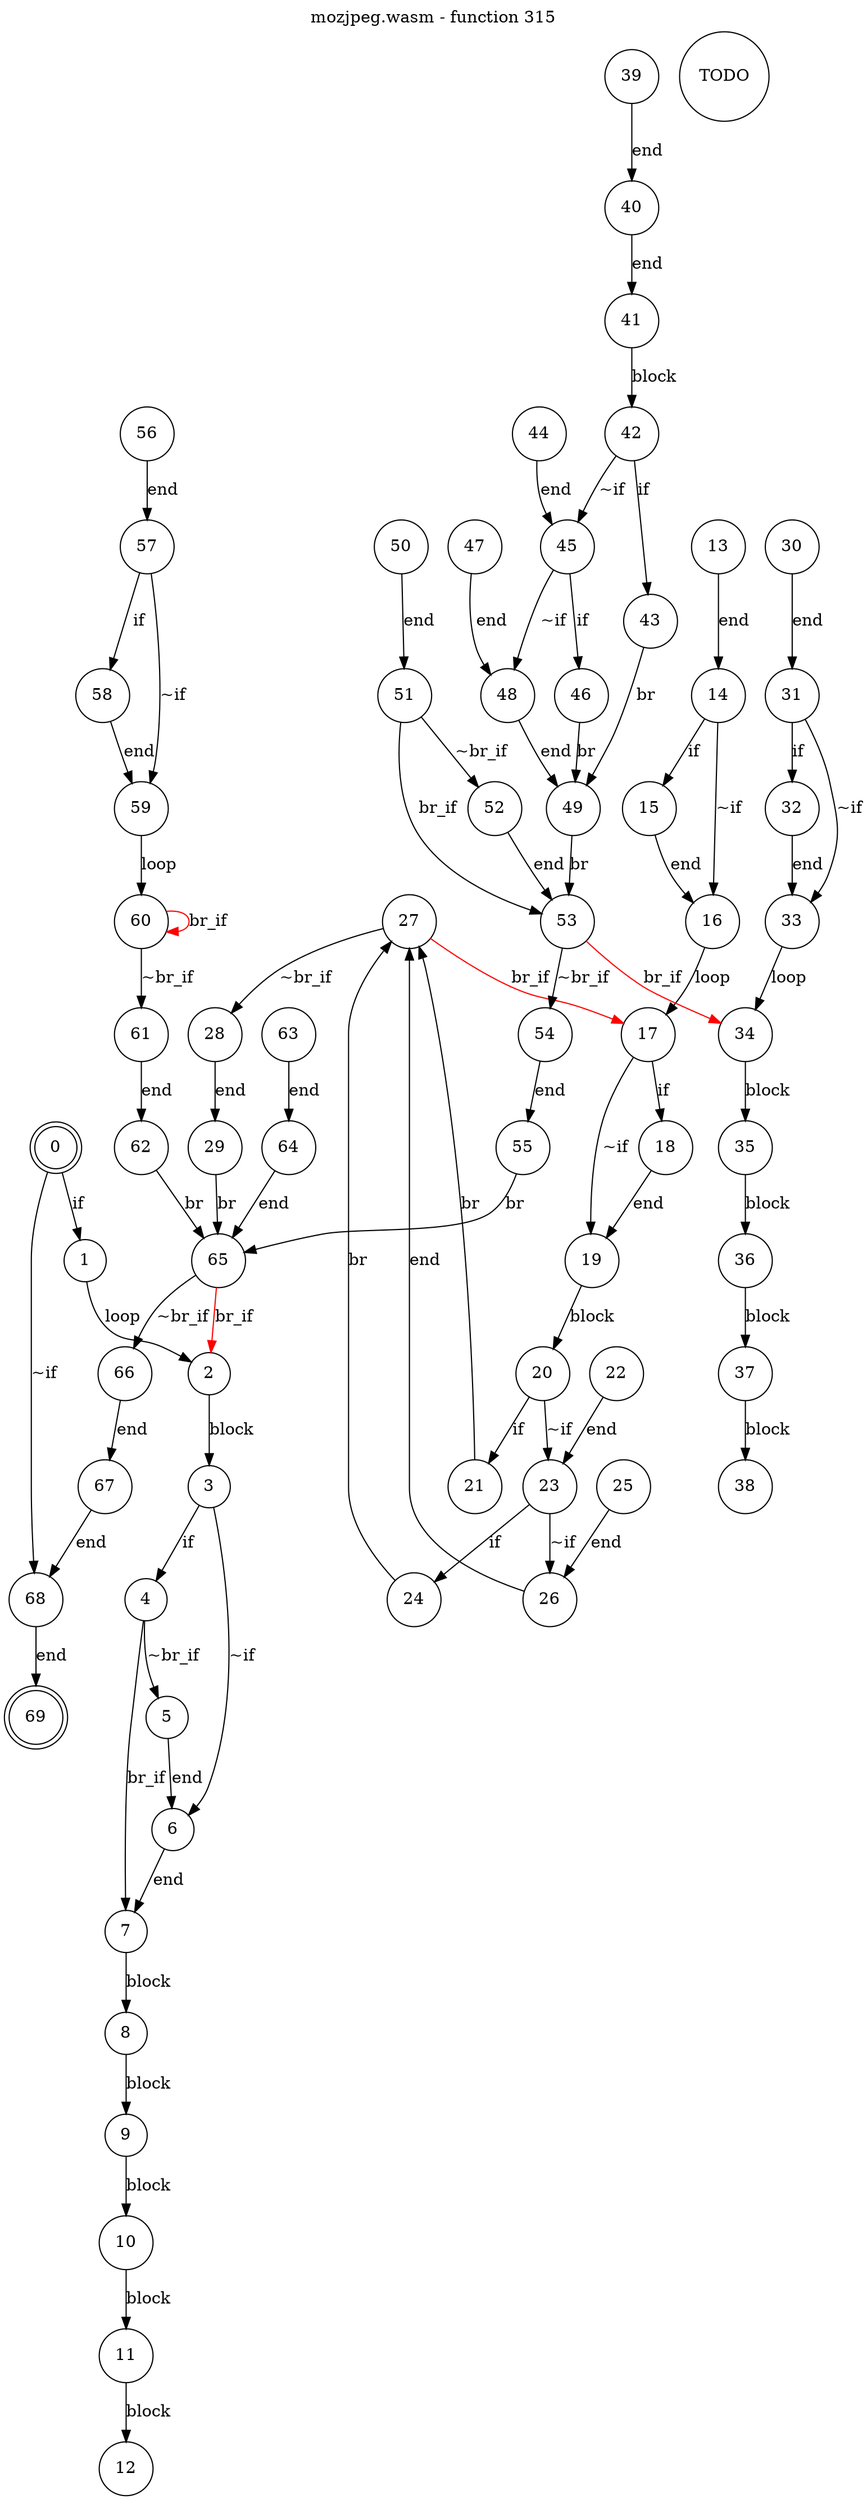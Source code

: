 digraph finite_state_machine {
    label = "mozjpeg.wasm - function 315"
    labelloc =  t
    labelfontsize = 16
    labelfontcolor = black
    labelfontname = "Helvetica"
    node [shape = doublecircle]; 0 69;
    node [shape = circle];
    0 -> 1[label = "if"];
    0 -> 68[label = "~if"];
    1 -> 2[label = "loop"];
    2 -> 3[label = "block"];
    3 -> 4[label = "if"];
    3 -> 6[label = "~if"];
    4 -> 5[label = "~br_if"];
    4 -> 7[label = "br_if"];
    5 -> 6[label = "end"];
    6 -> 7[label = "end"];
    7 -> 8[label = "block"];
    8 -> 9[label = "block"];
    9 -> 10[label = "block"];
    10 -> 11[label = "block"];
    11 -> 12[label = "block"];
TODO
    13 -> 14[label = "end"];
    14 -> 15[label = "if"];
    14 -> 16[label = "~if"];
    15 -> 16[label = "end"];
    16 -> 17[label = "loop"];
    17 -> 18[label = "if"];
    17 -> 19[label = "~if"];
    18 -> 19[label = "end"];
    19 -> 20[label = "block"];
    20 -> 21[label = "if"];
    20 -> 23[label = "~if"];
    21 -> 27[label = "br"];
    22 -> 23[label = "end"];
    23 -> 24[label = "if"];
    23 -> 26[label = "~if"];
    24 -> 27[label = "br"];
    25 -> 26[label = "end"];
    26 -> 27[label = "end"];
    27 -> 28[label = "~br_if"];
    27 -> 17[color="red" label = "br_if"];
    28 -> 29[label = "end"];
    29 -> 65[label = "br"];
    30 -> 31[label = "end"];
    31 -> 32[label = "if"];
    31 -> 33[label = "~if"];
    32 -> 33[label = "end"];
    33 -> 34[label = "loop"];
    34 -> 35[label = "block"];
    35 -> 36[label = "block"];
    36 -> 37[label = "block"];
    37 -> 38[label = "block"];
TODO
    39 -> 40[label = "end"];
    40 -> 41[label = "end"];
    41 -> 42[label = "block"];
    42 -> 43[label = "if"];
    42 -> 45[label = "~if"];
    43 -> 49[label = "br"];
    44 -> 45[label = "end"];
    45 -> 46[label = "if"];
    45 -> 48[label = "~if"];
    46 -> 49[label = "br"];
    47 -> 48[label = "end"];
    48 -> 49[label = "end"];
    49 -> 53[label = "br"];
    50 -> 51[label = "end"];
    51 -> 52[label = "~br_if"];
    51 -> 53[label = "br_if"];
    52 -> 53[label = "end"];
    53 -> 54[label = "~br_if"];
    53 -> 34[color="red" label = "br_if"];
    54 -> 55[label = "end"];
    55 -> 65[label = "br"];
    56 -> 57[label = "end"];
    57 -> 58[label = "if"];
    57 -> 59[label = "~if"];
    58 -> 59[label = "end"];
    59 -> 60[label = "loop"];
    60 -> 61[label = "~br_if"];
    60 -> 60[color="red" label = "br_if"];
    61 -> 62[label = "end"];
    62 -> 65[label = "br"];
    63 -> 64[label = "end"];
    64 -> 65[label = "end"];
    65 -> 66[label = "~br_if"];
    65 -> 2[color="red" label = "br_if"];
    66 -> 67[label = "end"];
    67 -> 68[label = "end"];
    68 -> 69[label = "end"];
}
